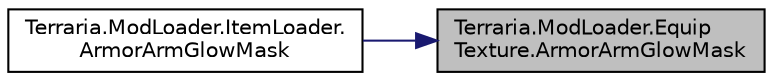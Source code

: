 digraph "Terraria.ModLoader.EquipTexture.ArmorArmGlowMask"
{
 // LATEX_PDF_SIZE
  edge [fontname="Helvetica",fontsize="10",labelfontname="Helvetica",labelfontsize="10"];
  node [fontname="Helvetica",fontsize="10",shape=record];
  rankdir="RL";
  Node1 [label="Terraria.ModLoader.Equip\lTexture.ArmorArmGlowMask",height=0.2,width=0.4,color="black", fillcolor="grey75", style="filled", fontcolor="black",tooltip="Allows you to modify which glow mask and in what color is drawn on the player's arms...."];
  Node1 -> Node2 [dir="back",color="midnightblue",fontsize="10",style="solid",fontname="Helvetica"];
  Node2 [label="Terraria.ModLoader.ItemLoader.\lArmorArmGlowMask",height=0.2,width=0.4,color="black", fillcolor="white", style="filled",URL="$class_terraria_1_1_mod_loader_1_1_item_loader.html#afc7a52d4db0c80643c9537cf6d6cf653",tooltip="Calls the item's body equipment texture's ArmorArmGlowMask hook, then all GlobalItem...."];
}
